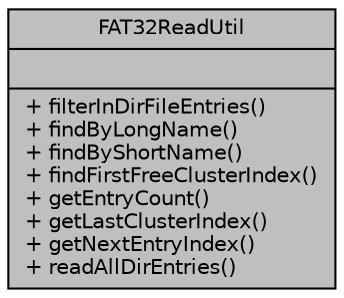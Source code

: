 digraph "FAT32ReadUtil"
{
  edge [fontname="Helvetica",fontsize="10",labelfontname="Helvetica",labelfontsize="10"];
  node [fontname="Helvetica",fontsize="10",shape=record];
  Node447 [label="{FAT32ReadUtil\n||+ filterInDirFileEntries()\l+ findByLongName()\l+ findByShortName()\l+ findFirstFreeClusterIndex()\l+ getEntryCount()\l+ getLastClusterIndex()\l+ getNextEntryIndex()\l+ readAllDirEntries()\l}",height=0.2,width=0.4,color="black", fillcolor="grey75", style="filled", fontcolor="black"];
}

